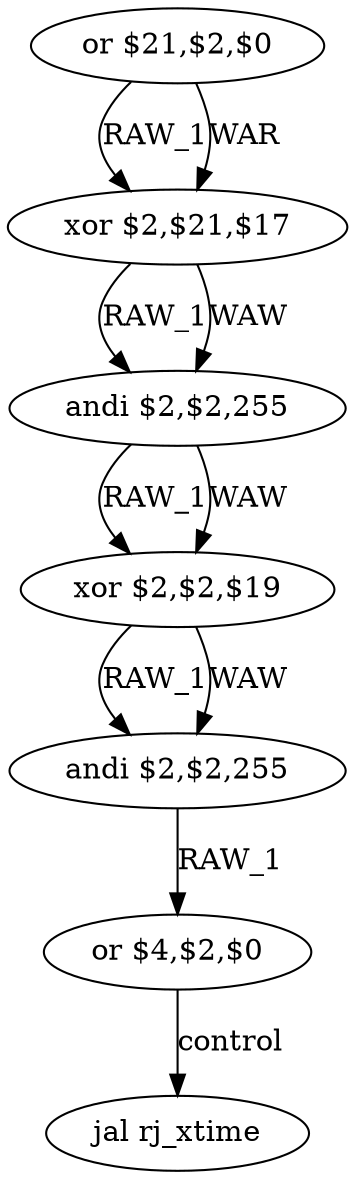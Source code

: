 digraph G1 {
node [shape = ellipse];
i0 [label = "or $21,$2,$0"] ;
i0 ->  i1 [label= "RAW_1"];
i0 ->  i1 [label= "WAR"];
i1 [label = "xor $2,$21,$17"] ;
i1 ->  i2 [label= "RAW_1"];
i1 ->  i2 [label= "WAW"];
i2 [label = "andi $2,$2,255"] ;
i2 ->  i3 [label= "RAW_1"];
i2 ->  i3 [label= "WAW"];
i3 [label = "xor $2,$2,$19"] ;
i3 ->  i4 [label= "RAW_1"];
i3 ->  i4 [label= "WAW"];
i4 [label = "andi $2,$2,255"] ;
i4 ->  i5 [label= "RAW_1"];
i5 [label = "or $4,$2,$0"] ;
i5 ->  i6 [label= "control"];
i6 [label = "jal rj_xtime"] ;
}
